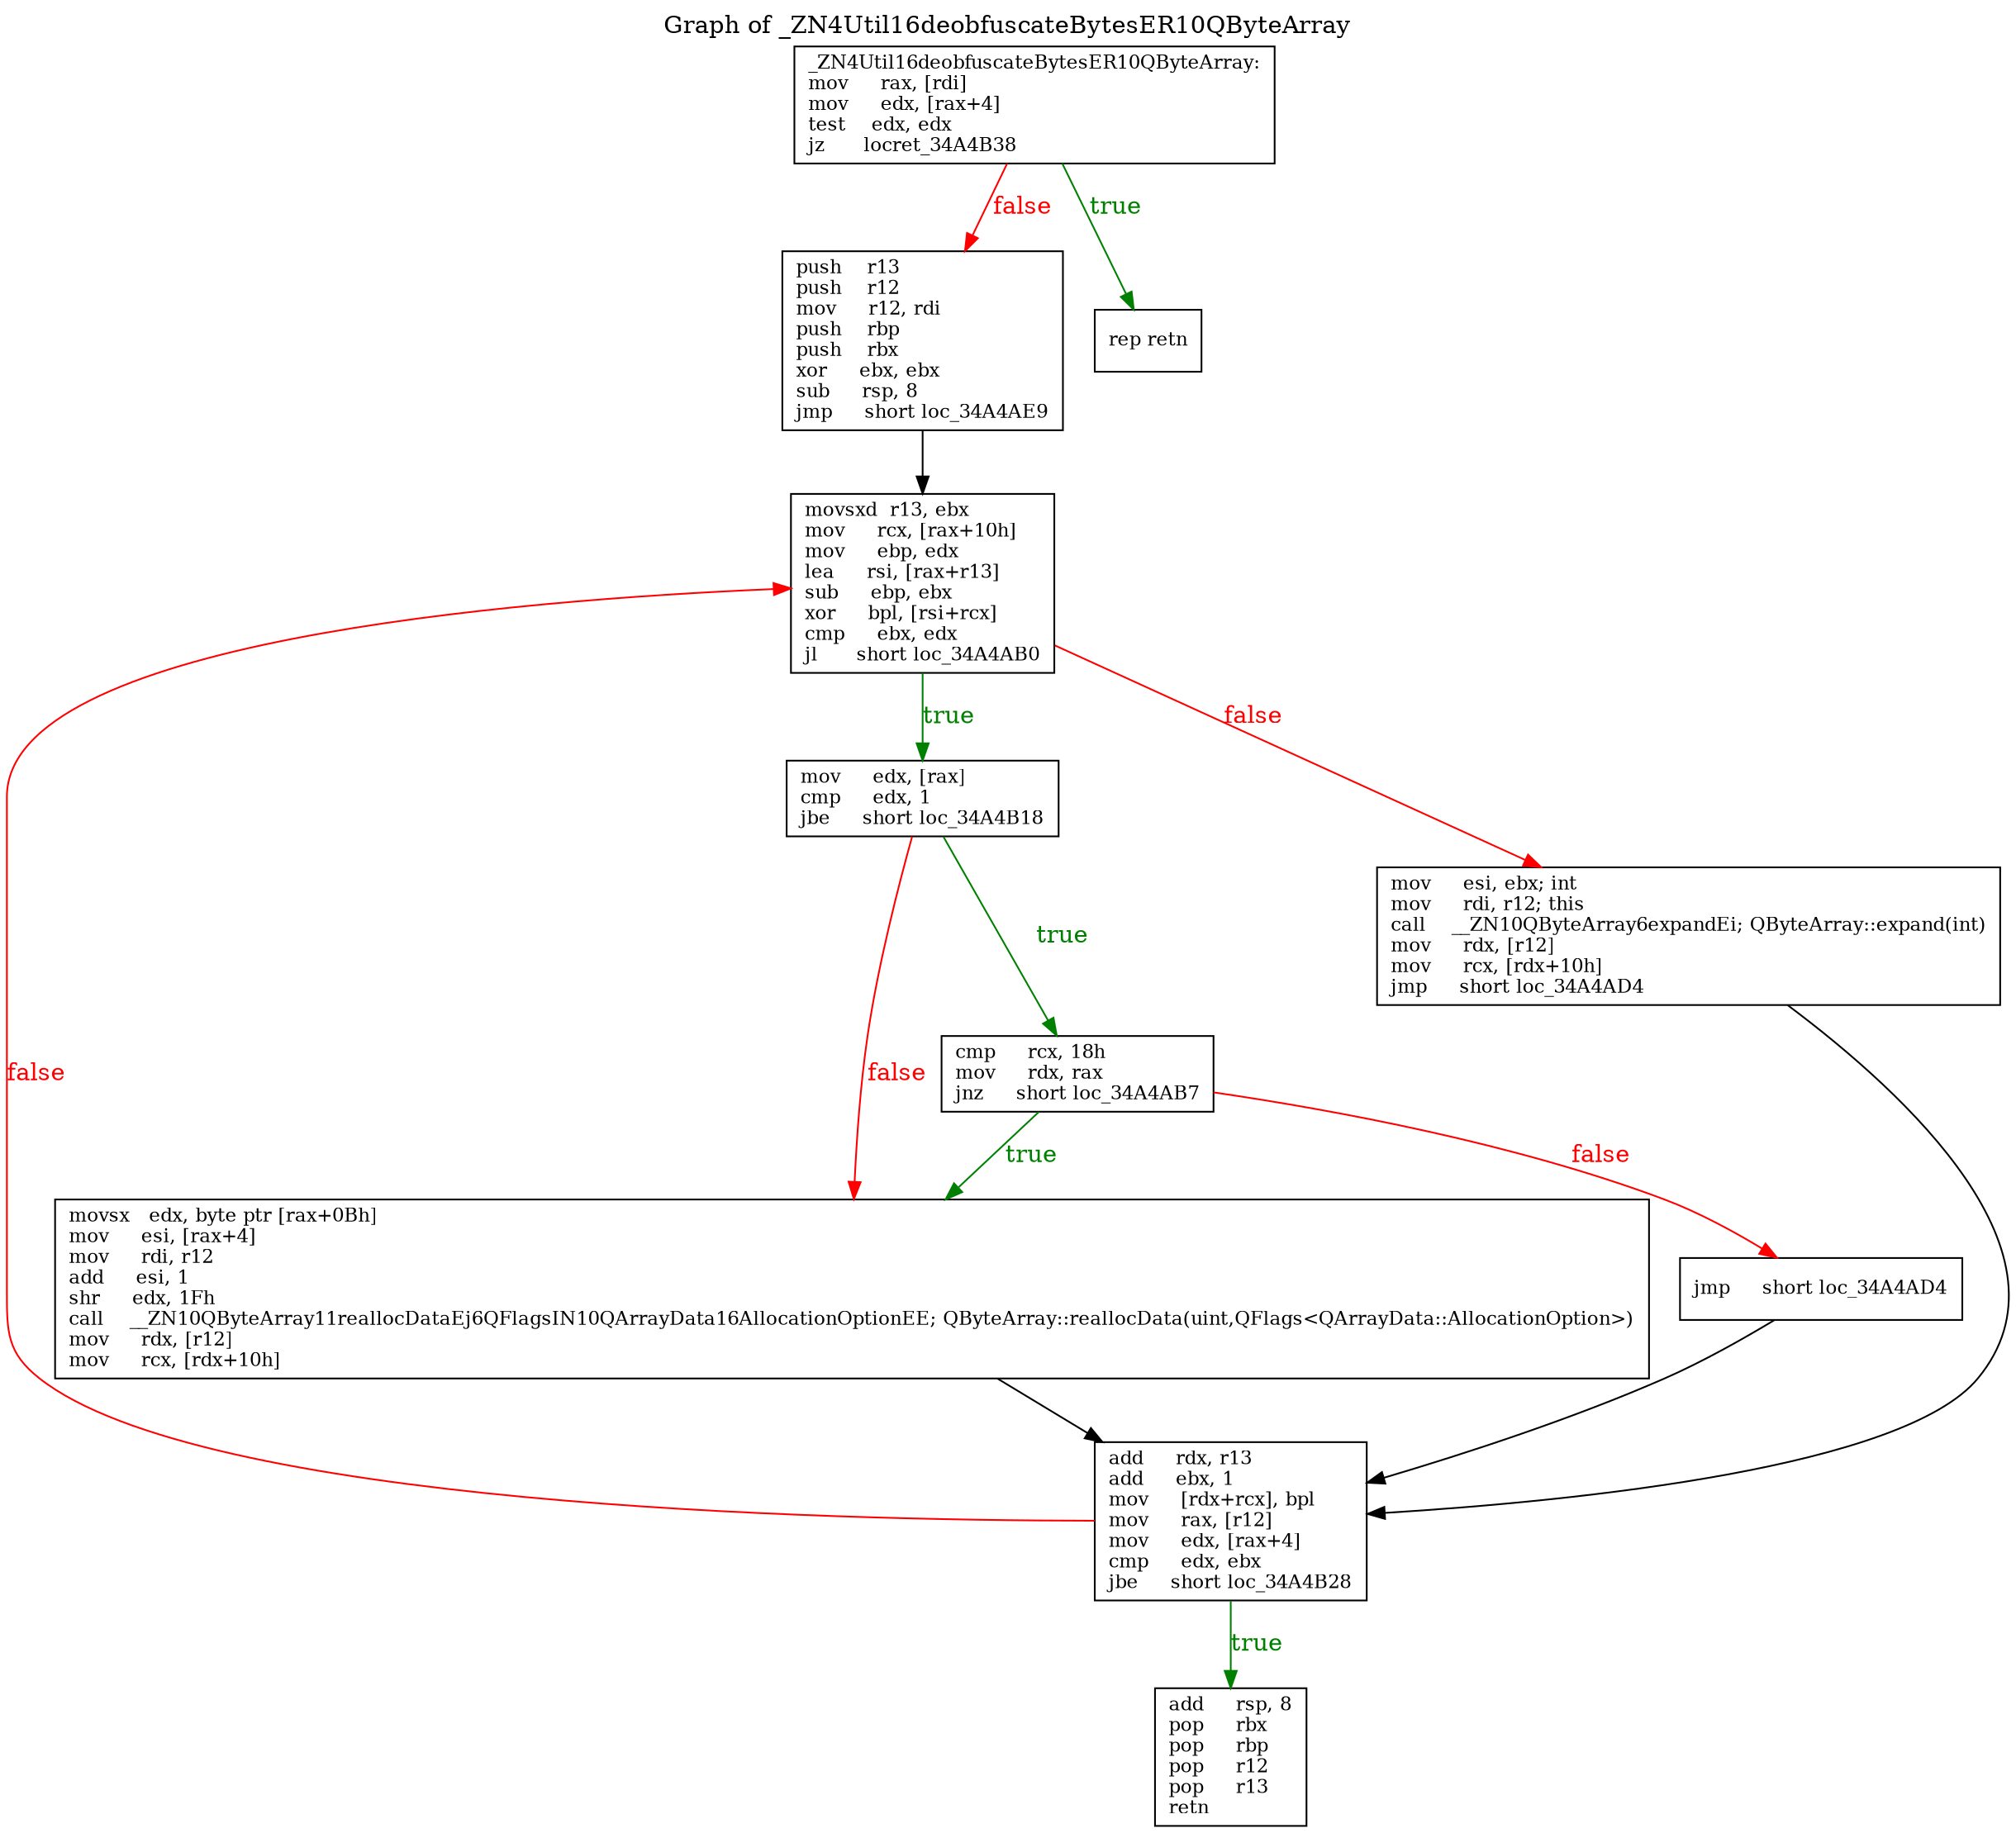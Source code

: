 digraph GRAPH_0 {

  // Generated by Graph::Easy 0.76 at Fri Dec 11 12:46:48 2020

  edge [ arrowhead=normal ];
  graph [
    label="Graph of _ZN4Util16deobfuscateBytesER10QByteArray",
    labelloc=top ];
  node [
    fillcolor=white,
    fontsize=11,
    shape=box,
    style=filled ];

  0 [ label="_ZN4Util16deobfuscateBytesER10QByteArray:\lmov     rax, [rdi]\lmov     edx, [rax+4]\ltest    edx, edx\ljz      locret_34A4B38\l", rank=0 ]
  1 [ label="push    r13\lpush    r12\lmov     r12, rdi\lpush    rbp\lpush    rbx\lxor     ebx, ebx\lsub     rsp, 8\ljmp     short loc_34A4AE9\l" ]
  10 [ label="rep retn\l", rank=11 ]
  2 [ label="mov     edx, [rax]\lcmp     edx, 1\ljbe     short loc_34A4B18\l" ]
  3 [ label="movsx   edx, byte ptr [rax+0Bh]\lmov     esi, [rax+4]\lmov     rdi, r12\ladd     esi, 1\lshr     edx, 1Fh\lcall    __ZN10QByteArray11reallocDataEj6QFlagsIN10QArrayData16AllocationOptionEE; QByteArray::reallocData(uint,QFlags<QArrayData::AllocationOption>)\lmov     rdx, [r12]\lmov     rcx, [rdx+10h]\l" ]
  4 [ label="add     rdx, r13\ladd     ebx, 1\lmov     [rdx+rcx], bpl\lmov     rax, [r12]\lmov     edx, [rax+4]\lcmp     edx, ebx\ljbe     short loc_34A4B28\l" ]
  5 [ label="movsxd  r13, ebx\lmov     rcx, [rax+10h]\lmov     ebp, edx\llea     rsi, [rax+r13]\lsub     ebp, ebx\lxor     bpl, [rsi+rcx]\lcmp     ebx, edx\ljl      short loc_34A4AB0\l" ]
  6 [ label="mov     esi, ebx; int\lmov     rdi, r12; this\lcall    __ZN10QByteArray6expandEi; QByteArray::expand(int)\lmov     rdx, [r12]\lmov     rcx, [rdx+10h]\ljmp     short loc_34A4AD4\l" ]
  7 [ label="cmp     rcx, 18h\lmov     rdx, rax\ljnz     short loc_34A4AB7\l" ]
  8 [ label="jmp     short loc_34A4AD4\l" ]
  9 [ label="add     rsp, 8\lpop     rbx\lpop     rbp\lpop     r12\lpop     r13\lretn\l", rank=11 ]

  0 -> 10 [ color="#008000", fontcolor="#008000", label=true ]
  0 -> 1 [ color="#ff0000", fontcolor="#ff0000", label=false ]
  1 -> 5 [ color="#000000" ]
  2 -> 7 [ color="#008000", fontcolor="#008000", label=true ]
  2 -> 3 [ color="#ff0000", fontcolor="#ff0000", label=false ]
  3 -> 4 [ color="#000000" ]
  4 -> 9 [ color="#008000", fontcolor="#008000", label=true ]
  4 -> 5 [ color="#ff0000", fontcolor="#ff0000", label=false ]
  5 -> 6 [ color="#ff0000", fontcolor="#ff0000", label=false ]
  5 -> 2 [ color="#008000", fontcolor="#008000", label=true ]
  6 -> 4 [ color="#000000" ]
  7 -> 8 [ color="#ff0000", fontcolor="#ff0000", label=false ]
  7 -> 3 [ color="#008000", fontcolor="#008000", label=true ]
  8 -> 4 [ color="#000000" ]

}
